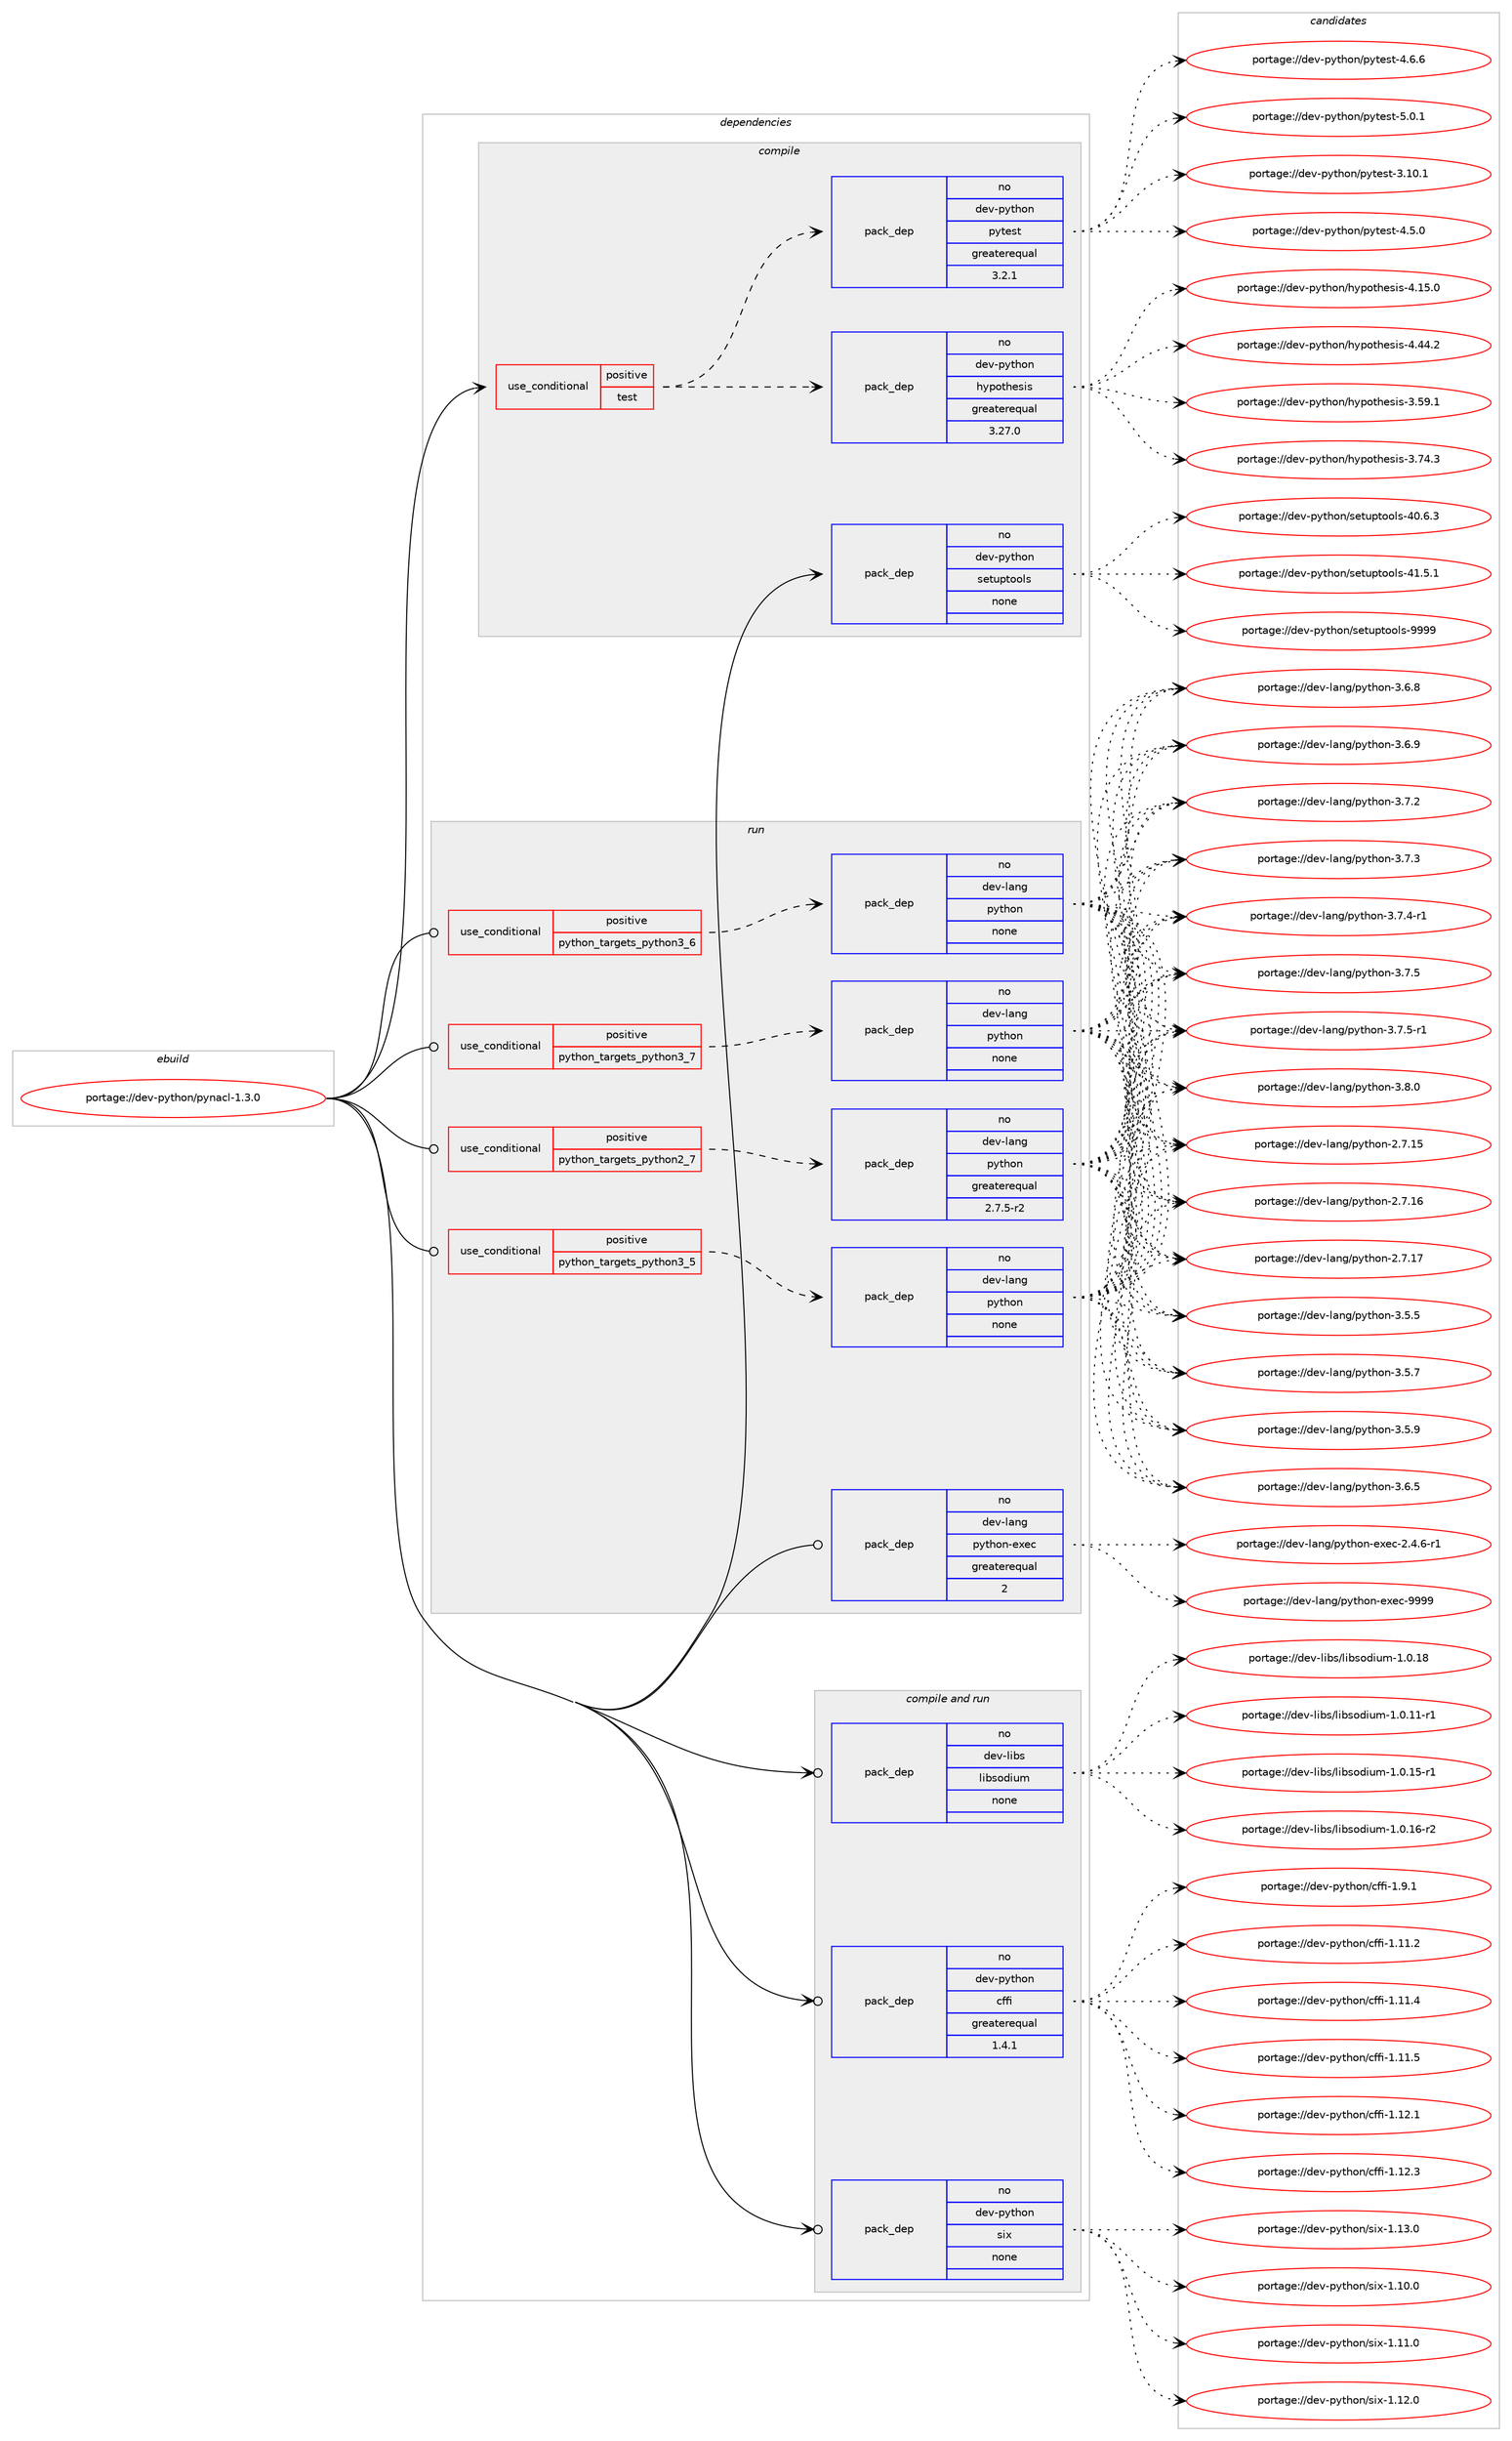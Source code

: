 digraph prolog {

# *************
# Graph options
# *************

newrank=true;
concentrate=true;
compound=true;
graph [rankdir=LR,fontname=Helvetica,fontsize=10,ranksep=1.5];#, ranksep=2.5, nodesep=0.2];
edge  [arrowhead=vee];
node  [fontname=Helvetica,fontsize=10];

# **********
# The ebuild
# **********

subgraph cluster_leftcol {
color=gray;
rank=same;
label=<<i>ebuild</i>>;
id [label="portage://dev-python/pynacl-1.3.0", color=red, width=4, href="../dev-python/pynacl-1.3.0.svg"];
}

# ****************
# The dependencies
# ****************

subgraph cluster_midcol {
color=gray;
label=<<i>dependencies</i>>;
subgraph cluster_compile {
fillcolor="#eeeeee";
style=filled;
label=<<i>compile</i>>;
subgraph cond35620 {
dependency162143 [label=<<TABLE BORDER="0" CELLBORDER="1" CELLSPACING="0" CELLPADDING="4"><TR><TD ROWSPAN="3" CELLPADDING="10">use_conditional</TD></TR><TR><TD>positive</TD></TR><TR><TD>test</TD></TR></TABLE>>, shape=none, color=red];
subgraph pack123154 {
dependency162144 [label=<<TABLE BORDER="0" CELLBORDER="1" CELLSPACING="0" CELLPADDING="4" WIDTH="220"><TR><TD ROWSPAN="6" CELLPADDING="30">pack_dep</TD></TR><TR><TD WIDTH="110">no</TD></TR><TR><TD>dev-python</TD></TR><TR><TD>hypothesis</TD></TR><TR><TD>greaterequal</TD></TR><TR><TD>3.27.0</TD></TR></TABLE>>, shape=none, color=blue];
}
dependency162143:e -> dependency162144:w [weight=20,style="dashed",arrowhead="vee"];
subgraph pack123155 {
dependency162145 [label=<<TABLE BORDER="0" CELLBORDER="1" CELLSPACING="0" CELLPADDING="4" WIDTH="220"><TR><TD ROWSPAN="6" CELLPADDING="30">pack_dep</TD></TR><TR><TD WIDTH="110">no</TD></TR><TR><TD>dev-python</TD></TR><TR><TD>pytest</TD></TR><TR><TD>greaterequal</TD></TR><TR><TD>3.2.1</TD></TR></TABLE>>, shape=none, color=blue];
}
dependency162143:e -> dependency162145:w [weight=20,style="dashed",arrowhead="vee"];
}
id:e -> dependency162143:w [weight=20,style="solid",arrowhead="vee"];
subgraph pack123156 {
dependency162146 [label=<<TABLE BORDER="0" CELLBORDER="1" CELLSPACING="0" CELLPADDING="4" WIDTH="220"><TR><TD ROWSPAN="6" CELLPADDING="30">pack_dep</TD></TR><TR><TD WIDTH="110">no</TD></TR><TR><TD>dev-python</TD></TR><TR><TD>setuptools</TD></TR><TR><TD>none</TD></TR><TR><TD></TD></TR></TABLE>>, shape=none, color=blue];
}
id:e -> dependency162146:w [weight=20,style="solid",arrowhead="vee"];
}
subgraph cluster_compileandrun {
fillcolor="#eeeeee";
style=filled;
label=<<i>compile and run</i>>;
subgraph pack123157 {
dependency162147 [label=<<TABLE BORDER="0" CELLBORDER="1" CELLSPACING="0" CELLPADDING="4" WIDTH="220"><TR><TD ROWSPAN="6" CELLPADDING="30">pack_dep</TD></TR><TR><TD WIDTH="110">no</TD></TR><TR><TD>dev-libs</TD></TR><TR><TD>libsodium</TD></TR><TR><TD>none</TD></TR><TR><TD></TD></TR></TABLE>>, shape=none, color=blue];
}
id:e -> dependency162147:w [weight=20,style="solid",arrowhead="odotvee"];
subgraph pack123158 {
dependency162148 [label=<<TABLE BORDER="0" CELLBORDER="1" CELLSPACING="0" CELLPADDING="4" WIDTH="220"><TR><TD ROWSPAN="6" CELLPADDING="30">pack_dep</TD></TR><TR><TD WIDTH="110">no</TD></TR><TR><TD>dev-python</TD></TR><TR><TD>cffi</TD></TR><TR><TD>greaterequal</TD></TR><TR><TD>1.4.1</TD></TR></TABLE>>, shape=none, color=blue];
}
id:e -> dependency162148:w [weight=20,style="solid",arrowhead="odotvee"];
subgraph pack123159 {
dependency162149 [label=<<TABLE BORDER="0" CELLBORDER="1" CELLSPACING="0" CELLPADDING="4" WIDTH="220"><TR><TD ROWSPAN="6" CELLPADDING="30">pack_dep</TD></TR><TR><TD WIDTH="110">no</TD></TR><TR><TD>dev-python</TD></TR><TR><TD>six</TD></TR><TR><TD>none</TD></TR><TR><TD></TD></TR></TABLE>>, shape=none, color=blue];
}
id:e -> dependency162149:w [weight=20,style="solid",arrowhead="odotvee"];
}
subgraph cluster_run {
fillcolor="#eeeeee";
style=filled;
label=<<i>run</i>>;
subgraph cond35621 {
dependency162150 [label=<<TABLE BORDER="0" CELLBORDER="1" CELLSPACING="0" CELLPADDING="4"><TR><TD ROWSPAN="3" CELLPADDING="10">use_conditional</TD></TR><TR><TD>positive</TD></TR><TR><TD>python_targets_python2_7</TD></TR></TABLE>>, shape=none, color=red];
subgraph pack123160 {
dependency162151 [label=<<TABLE BORDER="0" CELLBORDER="1" CELLSPACING="0" CELLPADDING="4" WIDTH="220"><TR><TD ROWSPAN="6" CELLPADDING="30">pack_dep</TD></TR><TR><TD WIDTH="110">no</TD></TR><TR><TD>dev-lang</TD></TR><TR><TD>python</TD></TR><TR><TD>greaterequal</TD></TR><TR><TD>2.7.5-r2</TD></TR></TABLE>>, shape=none, color=blue];
}
dependency162150:e -> dependency162151:w [weight=20,style="dashed",arrowhead="vee"];
}
id:e -> dependency162150:w [weight=20,style="solid",arrowhead="odot"];
subgraph cond35622 {
dependency162152 [label=<<TABLE BORDER="0" CELLBORDER="1" CELLSPACING="0" CELLPADDING="4"><TR><TD ROWSPAN="3" CELLPADDING="10">use_conditional</TD></TR><TR><TD>positive</TD></TR><TR><TD>python_targets_python3_5</TD></TR></TABLE>>, shape=none, color=red];
subgraph pack123161 {
dependency162153 [label=<<TABLE BORDER="0" CELLBORDER="1" CELLSPACING="0" CELLPADDING="4" WIDTH="220"><TR><TD ROWSPAN="6" CELLPADDING="30">pack_dep</TD></TR><TR><TD WIDTH="110">no</TD></TR><TR><TD>dev-lang</TD></TR><TR><TD>python</TD></TR><TR><TD>none</TD></TR><TR><TD></TD></TR></TABLE>>, shape=none, color=blue];
}
dependency162152:e -> dependency162153:w [weight=20,style="dashed",arrowhead="vee"];
}
id:e -> dependency162152:w [weight=20,style="solid",arrowhead="odot"];
subgraph cond35623 {
dependency162154 [label=<<TABLE BORDER="0" CELLBORDER="1" CELLSPACING="0" CELLPADDING="4"><TR><TD ROWSPAN="3" CELLPADDING="10">use_conditional</TD></TR><TR><TD>positive</TD></TR><TR><TD>python_targets_python3_6</TD></TR></TABLE>>, shape=none, color=red];
subgraph pack123162 {
dependency162155 [label=<<TABLE BORDER="0" CELLBORDER="1" CELLSPACING="0" CELLPADDING="4" WIDTH="220"><TR><TD ROWSPAN="6" CELLPADDING="30">pack_dep</TD></TR><TR><TD WIDTH="110">no</TD></TR><TR><TD>dev-lang</TD></TR><TR><TD>python</TD></TR><TR><TD>none</TD></TR><TR><TD></TD></TR></TABLE>>, shape=none, color=blue];
}
dependency162154:e -> dependency162155:w [weight=20,style="dashed",arrowhead="vee"];
}
id:e -> dependency162154:w [weight=20,style="solid",arrowhead="odot"];
subgraph cond35624 {
dependency162156 [label=<<TABLE BORDER="0" CELLBORDER="1" CELLSPACING="0" CELLPADDING="4"><TR><TD ROWSPAN="3" CELLPADDING="10">use_conditional</TD></TR><TR><TD>positive</TD></TR><TR><TD>python_targets_python3_7</TD></TR></TABLE>>, shape=none, color=red];
subgraph pack123163 {
dependency162157 [label=<<TABLE BORDER="0" CELLBORDER="1" CELLSPACING="0" CELLPADDING="4" WIDTH="220"><TR><TD ROWSPAN="6" CELLPADDING="30">pack_dep</TD></TR><TR><TD WIDTH="110">no</TD></TR><TR><TD>dev-lang</TD></TR><TR><TD>python</TD></TR><TR><TD>none</TD></TR><TR><TD></TD></TR></TABLE>>, shape=none, color=blue];
}
dependency162156:e -> dependency162157:w [weight=20,style="dashed",arrowhead="vee"];
}
id:e -> dependency162156:w [weight=20,style="solid",arrowhead="odot"];
subgraph pack123164 {
dependency162158 [label=<<TABLE BORDER="0" CELLBORDER="1" CELLSPACING="0" CELLPADDING="4" WIDTH="220"><TR><TD ROWSPAN="6" CELLPADDING="30">pack_dep</TD></TR><TR><TD WIDTH="110">no</TD></TR><TR><TD>dev-lang</TD></TR><TR><TD>python-exec</TD></TR><TR><TD>greaterequal</TD></TR><TR><TD>2</TD></TR></TABLE>>, shape=none, color=blue];
}
id:e -> dependency162158:w [weight=20,style="solid",arrowhead="odot"];
}
}

# **************
# The candidates
# **************

subgraph cluster_choices {
rank=same;
color=gray;
label=<<i>candidates</i>>;

subgraph choice123154 {
color=black;
nodesep=1;
choiceportage100101118451121211161041111104710412111211111610410111510511545514653574649 [label="portage://dev-python/hypothesis-3.59.1", color=red, width=4,href="../dev-python/hypothesis-3.59.1.svg"];
choiceportage100101118451121211161041111104710412111211111610410111510511545514655524651 [label="portage://dev-python/hypothesis-3.74.3", color=red, width=4,href="../dev-python/hypothesis-3.74.3.svg"];
choiceportage100101118451121211161041111104710412111211111610410111510511545524649534648 [label="portage://dev-python/hypothesis-4.15.0", color=red, width=4,href="../dev-python/hypothesis-4.15.0.svg"];
choiceportage100101118451121211161041111104710412111211111610410111510511545524652524650 [label="portage://dev-python/hypothesis-4.44.2", color=red, width=4,href="../dev-python/hypothesis-4.44.2.svg"];
dependency162144:e -> choiceportage100101118451121211161041111104710412111211111610410111510511545514653574649:w [style=dotted,weight="100"];
dependency162144:e -> choiceportage100101118451121211161041111104710412111211111610410111510511545514655524651:w [style=dotted,weight="100"];
dependency162144:e -> choiceportage100101118451121211161041111104710412111211111610410111510511545524649534648:w [style=dotted,weight="100"];
dependency162144:e -> choiceportage100101118451121211161041111104710412111211111610410111510511545524652524650:w [style=dotted,weight="100"];
}
subgraph choice123155 {
color=black;
nodesep=1;
choiceportage100101118451121211161041111104711212111610111511645514649484649 [label="portage://dev-python/pytest-3.10.1", color=red, width=4,href="../dev-python/pytest-3.10.1.svg"];
choiceportage1001011184511212111610411111047112121116101115116455246534648 [label="portage://dev-python/pytest-4.5.0", color=red, width=4,href="../dev-python/pytest-4.5.0.svg"];
choiceportage1001011184511212111610411111047112121116101115116455246544654 [label="portage://dev-python/pytest-4.6.6", color=red, width=4,href="../dev-python/pytest-4.6.6.svg"];
choiceportage1001011184511212111610411111047112121116101115116455346484649 [label="portage://dev-python/pytest-5.0.1", color=red, width=4,href="../dev-python/pytest-5.0.1.svg"];
dependency162145:e -> choiceportage100101118451121211161041111104711212111610111511645514649484649:w [style=dotted,weight="100"];
dependency162145:e -> choiceportage1001011184511212111610411111047112121116101115116455246534648:w [style=dotted,weight="100"];
dependency162145:e -> choiceportage1001011184511212111610411111047112121116101115116455246544654:w [style=dotted,weight="100"];
dependency162145:e -> choiceportage1001011184511212111610411111047112121116101115116455346484649:w [style=dotted,weight="100"];
}
subgraph choice123156 {
color=black;
nodesep=1;
choiceportage100101118451121211161041111104711510111611711211611111110811545524846544651 [label="portage://dev-python/setuptools-40.6.3", color=red, width=4,href="../dev-python/setuptools-40.6.3.svg"];
choiceportage100101118451121211161041111104711510111611711211611111110811545524946534649 [label="portage://dev-python/setuptools-41.5.1", color=red, width=4,href="../dev-python/setuptools-41.5.1.svg"];
choiceportage10010111845112121116104111110471151011161171121161111111081154557575757 [label="portage://dev-python/setuptools-9999", color=red, width=4,href="../dev-python/setuptools-9999.svg"];
dependency162146:e -> choiceportage100101118451121211161041111104711510111611711211611111110811545524846544651:w [style=dotted,weight="100"];
dependency162146:e -> choiceportage100101118451121211161041111104711510111611711211611111110811545524946534649:w [style=dotted,weight="100"];
dependency162146:e -> choiceportage10010111845112121116104111110471151011161171121161111111081154557575757:w [style=dotted,weight="100"];
}
subgraph choice123157 {
color=black;
nodesep=1;
choiceportage10010111845108105981154710810598115111100105117109454946484649494511449 [label="portage://dev-libs/libsodium-1.0.11-r1", color=red, width=4,href="../dev-libs/libsodium-1.0.11-r1.svg"];
choiceportage10010111845108105981154710810598115111100105117109454946484649534511449 [label="portage://dev-libs/libsodium-1.0.15-r1", color=red, width=4,href="../dev-libs/libsodium-1.0.15-r1.svg"];
choiceportage10010111845108105981154710810598115111100105117109454946484649544511450 [label="portage://dev-libs/libsodium-1.0.16-r2", color=red, width=4,href="../dev-libs/libsodium-1.0.16-r2.svg"];
choiceportage1001011184510810598115471081059811511110010511710945494648464956 [label="portage://dev-libs/libsodium-1.0.18", color=red, width=4,href="../dev-libs/libsodium-1.0.18.svg"];
dependency162147:e -> choiceportage10010111845108105981154710810598115111100105117109454946484649494511449:w [style=dotted,weight="100"];
dependency162147:e -> choiceportage10010111845108105981154710810598115111100105117109454946484649534511449:w [style=dotted,weight="100"];
dependency162147:e -> choiceportage10010111845108105981154710810598115111100105117109454946484649544511450:w [style=dotted,weight="100"];
dependency162147:e -> choiceportage1001011184510810598115471081059811511110010511710945494648464956:w [style=dotted,weight="100"];
}
subgraph choice123158 {
color=black;
nodesep=1;
choiceportage10010111845112121116104111110479910210210545494649494650 [label="portage://dev-python/cffi-1.11.2", color=red, width=4,href="../dev-python/cffi-1.11.2.svg"];
choiceportage10010111845112121116104111110479910210210545494649494652 [label="portage://dev-python/cffi-1.11.4", color=red, width=4,href="../dev-python/cffi-1.11.4.svg"];
choiceportage10010111845112121116104111110479910210210545494649494653 [label="portage://dev-python/cffi-1.11.5", color=red, width=4,href="../dev-python/cffi-1.11.5.svg"];
choiceportage10010111845112121116104111110479910210210545494649504649 [label="portage://dev-python/cffi-1.12.1", color=red, width=4,href="../dev-python/cffi-1.12.1.svg"];
choiceportage10010111845112121116104111110479910210210545494649504651 [label="portage://dev-python/cffi-1.12.3", color=red, width=4,href="../dev-python/cffi-1.12.3.svg"];
choiceportage100101118451121211161041111104799102102105454946574649 [label="portage://dev-python/cffi-1.9.1", color=red, width=4,href="../dev-python/cffi-1.9.1.svg"];
dependency162148:e -> choiceportage10010111845112121116104111110479910210210545494649494650:w [style=dotted,weight="100"];
dependency162148:e -> choiceportage10010111845112121116104111110479910210210545494649494652:w [style=dotted,weight="100"];
dependency162148:e -> choiceportage10010111845112121116104111110479910210210545494649494653:w [style=dotted,weight="100"];
dependency162148:e -> choiceportage10010111845112121116104111110479910210210545494649504649:w [style=dotted,weight="100"];
dependency162148:e -> choiceportage10010111845112121116104111110479910210210545494649504651:w [style=dotted,weight="100"];
dependency162148:e -> choiceportage100101118451121211161041111104799102102105454946574649:w [style=dotted,weight="100"];
}
subgraph choice123159 {
color=black;
nodesep=1;
choiceportage100101118451121211161041111104711510512045494649484648 [label="portage://dev-python/six-1.10.0", color=red, width=4,href="../dev-python/six-1.10.0.svg"];
choiceportage100101118451121211161041111104711510512045494649494648 [label="portage://dev-python/six-1.11.0", color=red, width=4,href="../dev-python/six-1.11.0.svg"];
choiceportage100101118451121211161041111104711510512045494649504648 [label="portage://dev-python/six-1.12.0", color=red, width=4,href="../dev-python/six-1.12.0.svg"];
choiceportage100101118451121211161041111104711510512045494649514648 [label="portage://dev-python/six-1.13.0", color=red, width=4,href="../dev-python/six-1.13.0.svg"];
dependency162149:e -> choiceportage100101118451121211161041111104711510512045494649484648:w [style=dotted,weight="100"];
dependency162149:e -> choiceportage100101118451121211161041111104711510512045494649494648:w [style=dotted,weight="100"];
dependency162149:e -> choiceportage100101118451121211161041111104711510512045494649504648:w [style=dotted,weight="100"];
dependency162149:e -> choiceportage100101118451121211161041111104711510512045494649514648:w [style=dotted,weight="100"];
}
subgraph choice123160 {
color=black;
nodesep=1;
choiceportage10010111845108971101034711212111610411111045504655464953 [label="portage://dev-lang/python-2.7.15", color=red, width=4,href="../dev-lang/python-2.7.15.svg"];
choiceportage10010111845108971101034711212111610411111045504655464954 [label="portage://dev-lang/python-2.7.16", color=red, width=4,href="../dev-lang/python-2.7.16.svg"];
choiceportage10010111845108971101034711212111610411111045504655464955 [label="portage://dev-lang/python-2.7.17", color=red, width=4,href="../dev-lang/python-2.7.17.svg"];
choiceportage100101118451089711010347112121116104111110455146534653 [label="portage://dev-lang/python-3.5.5", color=red, width=4,href="../dev-lang/python-3.5.5.svg"];
choiceportage100101118451089711010347112121116104111110455146534655 [label="portage://dev-lang/python-3.5.7", color=red, width=4,href="../dev-lang/python-3.5.7.svg"];
choiceportage100101118451089711010347112121116104111110455146534657 [label="portage://dev-lang/python-3.5.9", color=red, width=4,href="../dev-lang/python-3.5.9.svg"];
choiceportage100101118451089711010347112121116104111110455146544653 [label="portage://dev-lang/python-3.6.5", color=red, width=4,href="../dev-lang/python-3.6.5.svg"];
choiceportage100101118451089711010347112121116104111110455146544656 [label="portage://dev-lang/python-3.6.8", color=red, width=4,href="../dev-lang/python-3.6.8.svg"];
choiceportage100101118451089711010347112121116104111110455146544657 [label="portage://dev-lang/python-3.6.9", color=red, width=4,href="../dev-lang/python-3.6.9.svg"];
choiceportage100101118451089711010347112121116104111110455146554650 [label="portage://dev-lang/python-3.7.2", color=red, width=4,href="../dev-lang/python-3.7.2.svg"];
choiceportage100101118451089711010347112121116104111110455146554651 [label="portage://dev-lang/python-3.7.3", color=red, width=4,href="../dev-lang/python-3.7.3.svg"];
choiceportage1001011184510897110103471121211161041111104551465546524511449 [label="portage://dev-lang/python-3.7.4-r1", color=red, width=4,href="../dev-lang/python-3.7.4-r1.svg"];
choiceportage100101118451089711010347112121116104111110455146554653 [label="portage://dev-lang/python-3.7.5", color=red, width=4,href="../dev-lang/python-3.7.5.svg"];
choiceportage1001011184510897110103471121211161041111104551465546534511449 [label="portage://dev-lang/python-3.7.5-r1", color=red, width=4,href="../dev-lang/python-3.7.5-r1.svg"];
choiceportage100101118451089711010347112121116104111110455146564648 [label="portage://dev-lang/python-3.8.0", color=red, width=4,href="../dev-lang/python-3.8.0.svg"];
dependency162151:e -> choiceportage10010111845108971101034711212111610411111045504655464953:w [style=dotted,weight="100"];
dependency162151:e -> choiceportage10010111845108971101034711212111610411111045504655464954:w [style=dotted,weight="100"];
dependency162151:e -> choiceportage10010111845108971101034711212111610411111045504655464955:w [style=dotted,weight="100"];
dependency162151:e -> choiceportage100101118451089711010347112121116104111110455146534653:w [style=dotted,weight="100"];
dependency162151:e -> choiceportage100101118451089711010347112121116104111110455146534655:w [style=dotted,weight="100"];
dependency162151:e -> choiceportage100101118451089711010347112121116104111110455146534657:w [style=dotted,weight="100"];
dependency162151:e -> choiceportage100101118451089711010347112121116104111110455146544653:w [style=dotted,weight="100"];
dependency162151:e -> choiceportage100101118451089711010347112121116104111110455146544656:w [style=dotted,weight="100"];
dependency162151:e -> choiceportage100101118451089711010347112121116104111110455146544657:w [style=dotted,weight="100"];
dependency162151:e -> choiceportage100101118451089711010347112121116104111110455146554650:w [style=dotted,weight="100"];
dependency162151:e -> choiceportage100101118451089711010347112121116104111110455146554651:w [style=dotted,weight="100"];
dependency162151:e -> choiceportage1001011184510897110103471121211161041111104551465546524511449:w [style=dotted,weight="100"];
dependency162151:e -> choiceportage100101118451089711010347112121116104111110455146554653:w [style=dotted,weight="100"];
dependency162151:e -> choiceportage1001011184510897110103471121211161041111104551465546534511449:w [style=dotted,weight="100"];
dependency162151:e -> choiceportage100101118451089711010347112121116104111110455146564648:w [style=dotted,weight="100"];
}
subgraph choice123161 {
color=black;
nodesep=1;
choiceportage10010111845108971101034711212111610411111045504655464953 [label="portage://dev-lang/python-2.7.15", color=red, width=4,href="../dev-lang/python-2.7.15.svg"];
choiceportage10010111845108971101034711212111610411111045504655464954 [label="portage://dev-lang/python-2.7.16", color=red, width=4,href="../dev-lang/python-2.7.16.svg"];
choiceportage10010111845108971101034711212111610411111045504655464955 [label="portage://dev-lang/python-2.7.17", color=red, width=4,href="../dev-lang/python-2.7.17.svg"];
choiceportage100101118451089711010347112121116104111110455146534653 [label="portage://dev-lang/python-3.5.5", color=red, width=4,href="../dev-lang/python-3.5.5.svg"];
choiceportage100101118451089711010347112121116104111110455146534655 [label="portage://dev-lang/python-3.5.7", color=red, width=4,href="../dev-lang/python-3.5.7.svg"];
choiceportage100101118451089711010347112121116104111110455146534657 [label="portage://dev-lang/python-3.5.9", color=red, width=4,href="../dev-lang/python-3.5.9.svg"];
choiceportage100101118451089711010347112121116104111110455146544653 [label="portage://dev-lang/python-3.6.5", color=red, width=4,href="../dev-lang/python-3.6.5.svg"];
choiceportage100101118451089711010347112121116104111110455146544656 [label="portage://dev-lang/python-3.6.8", color=red, width=4,href="../dev-lang/python-3.6.8.svg"];
choiceportage100101118451089711010347112121116104111110455146544657 [label="portage://dev-lang/python-3.6.9", color=red, width=4,href="../dev-lang/python-3.6.9.svg"];
choiceportage100101118451089711010347112121116104111110455146554650 [label="portage://dev-lang/python-3.7.2", color=red, width=4,href="../dev-lang/python-3.7.2.svg"];
choiceportage100101118451089711010347112121116104111110455146554651 [label="portage://dev-lang/python-3.7.3", color=red, width=4,href="../dev-lang/python-3.7.3.svg"];
choiceportage1001011184510897110103471121211161041111104551465546524511449 [label="portage://dev-lang/python-3.7.4-r1", color=red, width=4,href="../dev-lang/python-3.7.4-r1.svg"];
choiceportage100101118451089711010347112121116104111110455146554653 [label="portage://dev-lang/python-3.7.5", color=red, width=4,href="../dev-lang/python-3.7.5.svg"];
choiceportage1001011184510897110103471121211161041111104551465546534511449 [label="portage://dev-lang/python-3.7.5-r1", color=red, width=4,href="../dev-lang/python-3.7.5-r1.svg"];
choiceportage100101118451089711010347112121116104111110455146564648 [label="portage://dev-lang/python-3.8.0", color=red, width=4,href="../dev-lang/python-3.8.0.svg"];
dependency162153:e -> choiceportage10010111845108971101034711212111610411111045504655464953:w [style=dotted,weight="100"];
dependency162153:e -> choiceportage10010111845108971101034711212111610411111045504655464954:w [style=dotted,weight="100"];
dependency162153:e -> choiceportage10010111845108971101034711212111610411111045504655464955:w [style=dotted,weight="100"];
dependency162153:e -> choiceportage100101118451089711010347112121116104111110455146534653:w [style=dotted,weight="100"];
dependency162153:e -> choiceportage100101118451089711010347112121116104111110455146534655:w [style=dotted,weight="100"];
dependency162153:e -> choiceportage100101118451089711010347112121116104111110455146534657:w [style=dotted,weight="100"];
dependency162153:e -> choiceportage100101118451089711010347112121116104111110455146544653:w [style=dotted,weight="100"];
dependency162153:e -> choiceportage100101118451089711010347112121116104111110455146544656:w [style=dotted,weight="100"];
dependency162153:e -> choiceportage100101118451089711010347112121116104111110455146544657:w [style=dotted,weight="100"];
dependency162153:e -> choiceportage100101118451089711010347112121116104111110455146554650:w [style=dotted,weight="100"];
dependency162153:e -> choiceportage100101118451089711010347112121116104111110455146554651:w [style=dotted,weight="100"];
dependency162153:e -> choiceportage1001011184510897110103471121211161041111104551465546524511449:w [style=dotted,weight="100"];
dependency162153:e -> choiceportage100101118451089711010347112121116104111110455146554653:w [style=dotted,weight="100"];
dependency162153:e -> choiceportage1001011184510897110103471121211161041111104551465546534511449:w [style=dotted,weight="100"];
dependency162153:e -> choiceportage100101118451089711010347112121116104111110455146564648:w [style=dotted,weight="100"];
}
subgraph choice123162 {
color=black;
nodesep=1;
choiceportage10010111845108971101034711212111610411111045504655464953 [label="portage://dev-lang/python-2.7.15", color=red, width=4,href="../dev-lang/python-2.7.15.svg"];
choiceportage10010111845108971101034711212111610411111045504655464954 [label="portage://dev-lang/python-2.7.16", color=red, width=4,href="../dev-lang/python-2.7.16.svg"];
choiceportage10010111845108971101034711212111610411111045504655464955 [label="portage://dev-lang/python-2.7.17", color=red, width=4,href="../dev-lang/python-2.7.17.svg"];
choiceportage100101118451089711010347112121116104111110455146534653 [label="portage://dev-lang/python-3.5.5", color=red, width=4,href="../dev-lang/python-3.5.5.svg"];
choiceportage100101118451089711010347112121116104111110455146534655 [label="portage://dev-lang/python-3.5.7", color=red, width=4,href="../dev-lang/python-3.5.7.svg"];
choiceportage100101118451089711010347112121116104111110455146534657 [label="portage://dev-lang/python-3.5.9", color=red, width=4,href="../dev-lang/python-3.5.9.svg"];
choiceportage100101118451089711010347112121116104111110455146544653 [label="portage://dev-lang/python-3.6.5", color=red, width=4,href="../dev-lang/python-3.6.5.svg"];
choiceportage100101118451089711010347112121116104111110455146544656 [label="portage://dev-lang/python-3.6.8", color=red, width=4,href="../dev-lang/python-3.6.8.svg"];
choiceportage100101118451089711010347112121116104111110455146544657 [label="portage://dev-lang/python-3.6.9", color=red, width=4,href="../dev-lang/python-3.6.9.svg"];
choiceportage100101118451089711010347112121116104111110455146554650 [label="portage://dev-lang/python-3.7.2", color=red, width=4,href="../dev-lang/python-3.7.2.svg"];
choiceportage100101118451089711010347112121116104111110455146554651 [label="portage://dev-lang/python-3.7.3", color=red, width=4,href="../dev-lang/python-3.7.3.svg"];
choiceportage1001011184510897110103471121211161041111104551465546524511449 [label="portage://dev-lang/python-3.7.4-r1", color=red, width=4,href="../dev-lang/python-3.7.4-r1.svg"];
choiceportage100101118451089711010347112121116104111110455146554653 [label="portage://dev-lang/python-3.7.5", color=red, width=4,href="../dev-lang/python-3.7.5.svg"];
choiceportage1001011184510897110103471121211161041111104551465546534511449 [label="portage://dev-lang/python-3.7.5-r1", color=red, width=4,href="../dev-lang/python-3.7.5-r1.svg"];
choiceportage100101118451089711010347112121116104111110455146564648 [label="portage://dev-lang/python-3.8.0", color=red, width=4,href="../dev-lang/python-3.8.0.svg"];
dependency162155:e -> choiceportage10010111845108971101034711212111610411111045504655464953:w [style=dotted,weight="100"];
dependency162155:e -> choiceportage10010111845108971101034711212111610411111045504655464954:w [style=dotted,weight="100"];
dependency162155:e -> choiceportage10010111845108971101034711212111610411111045504655464955:w [style=dotted,weight="100"];
dependency162155:e -> choiceportage100101118451089711010347112121116104111110455146534653:w [style=dotted,weight="100"];
dependency162155:e -> choiceportage100101118451089711010347112121116104111110455146534655:w [style=dotted,weight="100"];
dependency162155:e -> choiceportage100101118451089711010347112121116104111110455146534657:w [style=dotted,weight="100"];
dependency162155:e -> choiceportage100101118451089711010347112121116104111110455146544653:w [style=dotted,weight="100"];
dependency162155:e -> choiceportage100101118451089711010347112121116104111110455146544656:w [style=dotted,weight="100"];
dependency162155:e -> choiceportage100101118451089711010347112121116104111110455146544657:w [style=dotted,weight="100"];
dependency162155:e -> choiceportage100101118451089711010347112121116104111110455146554650:w [style=dotted,weight="100"];
dependency162155:e -> choiceportage100101118451089711010347112121116104111110455146554651:w [style=dotted,weight="100"];
dependency162155:e -> choiceportage1001011184510897110103471121211161041111104551465546524511449:w [style=dotted,weight="100"];
dependency162155:e -> choiceportage100101118451089711010347112121116104111110455146554653:w [style=dotted,weight="100"];
dependency162155:e -> choiceportage1001011184510897110103471121211161041111104551465546534511449:w [style=dotted,weight="100"];
dependency162155:e -> choiceportage100101118451089711010347112121116104111110455146564648:w [style=dotted,weight="100"];
}
subgraph choice123163 {
color=black;
nodesep=1;
choiceportage10010111845108971101034711212111610411111045504655464953 [label="portage://dev-lang/python-2.7.15", color=red, width=4,href="../dev-lang/python-2.7.15.svg"];
choiceportage10010111845108971101034711212111610411111045504655464954 [label="portage://dev-lang/python-2.7.16", color=red, width=4,href="../dev-lang/python-2.7.16.svg"];
choiceportage10010111845108971101034711212111610411111045504655464955 [label="portage://dev-lang/python-2.7.17", color=red, width=4,href="../dev-lang/python-2.7.17.svg"];
choiceportage100101118451089711010347112121116104111110455146534653 [label="portage://dev-lang/python-3.5.5", color=red, width=4,href="../dev-lang/python-3.5.5.svg"];
choiceportage100101118451089711010347112121116104111110455146534655 [label="portage://dev-lang/python-3.5.7", color=red, width=4,href="../dev-lang/python-3.5.7.svg"];
choiceportage100101118451089711010347112121116104111110455146534657 [label="portage://dev-lang/python-3.5.9", color=red, width=4,href="../dev-lang/python-3.5.9.svg"];
choiceportage100101118451089711010347112121116104111110455146544653 [label="portage://dev-lang/python-3.6.5", color=red, width=4,href="../dev-lang/python-3.6.5.svg"];
choiceportage100101118451089711010347112121116104111110455146544656 [label="portage://dev-lang/python-3.6.8", color=red, width=4,href="../dev-lang/python-3.6.8.svg"];
choiceportage100101118451089711010347112121116104111110455146544657 [label="portage://dev-lang/python-3.6.9", color=red, width=4,href="../dev-lang/python-3.6.9.svg"];
choiceportage100101118451089711010347112121116104111110455146554650 [label="portage://dev-lang/python-3.7.2", color=red, width=4,href="../dev-lang/python-3.7.2.svg"];
choiceportage100101118451089711010347112121116104111110455146554651 [label="portage://dev-lang/python-3.7.3", color=red, width=4,href="../dev-lang/python-3.7.3.svg"];
choiceportage1001011184510897110103471121211161041111104551465546524511449 [label="portage://dev-lang/python-3.7.4-r1", color=red, width=4,href="../dev-lang/python-3.7.4-r1.svg"];
choiceportage100101118451089711010347112121116104111110455146554653 [label="portage://dev-lang/python-3.7.5", color=red, width=4,href="../dev-lang/python-3.7.5.svg"];
choiceportage1001011184510897110103471121211161041111104551465546534511449 [label="portage://dev-lang/python-3.7.5-r1", color=red, width=4,href="../dev-lang/python-3.7.5-r1.svg"];
choiceportage100101118451089711010347112121116104111110455146564648 [label="portage://dev-lang/python-3.8.0", color=red, width=4,href="../dev-lang/python-3.8.0.svg"];
dependency162157:e -> choiceportage10010111845108971101034711212111610411111045504655464953:w [style=dotted,weight="100"];
dependency162157:e -> choiceportage10010111845108971101034711212111610411111045504655464954:w [style=dotted,weight="100"];
dependency162157:e -> choiceportage10010111845108971101034711212111610411111045504655464955:w [style=dotted,weight="100"];
dependency162157:e -> choiceportage100101118451089711010347112121116104111110455146534653:w [style=dotted,weight="100"];
dependency162157:e -> choiceportage100101118451089711010347112121116104111110455146534655:w [style=dotted,weight="100"];
dependency162157:e -> choiceportage100101118451089711010347112121116104111110455146534657:w [style=dotted,weight="100"];
dependency162157:e -> choiceportage100101118451089711010347112121116104111110455146544653:w [style=dotted,weight="100"];
dependency162157:e -> choiceportage100101118451089711010347112121116104111110455146544656:w [style=dotted,weight="100"];
dependency162157:e -> choiceportage100101118451089711010347112121116104111110455146544657:w [style=dotted,weight="100"];
dependency162157:e -> choiceportage100101118451089711010347112121116104111110455146554650:w [style=dotted,weight="100"];
dependency162157:e -> choiceportage100101118451089711010347112121116104111110455146554651:w [style=dotted,weight="100"];
dependency162157:e -> choiceportage1001011184510897110103471121211161041111104551465546524511449:w [style=dotted,weight="100"];
dependency162157:e -> choiceportage100101118451089711010347112121116104111110455146554653:w [style=dotted,weight="100"];
dependency162157:e -> choiceportage1001011184510897110103471121211161041111104551465546534511449:w [style=dotted,weight="100"];
dependency162157:e -> choiceportage100101118451089711010347112121116104111110455146564648:w [style=dotted,weight="100"];
}
subgraph choice123164 {
color=black;
nodesep=1;
choiceportage10010111845108971101034711212111610411111045101120101994550465246544511449 [label="portage://dev-lang/python-exec-2.4.6-r1", color=red, width=4,href="../dev-lang/python-exec-2.4.6-r1.svg"];
choiceportage10010111845108971101034711212111610411111045101120101994557575757 [label="portage://dev-lang/python-exec-9999", color=red, width=4,href="../dev-lang/python-exec-9999.svg"];
dependency162158:e -> choiceportage10010111845108971101034711212111610411111045101120101994550465246544511449:w [style=dotted,weight="100"];
dependency162158:e -> choiceportage10010111845108971101034711212111610411111045101120101994557575757:w [style=dotted,weight="100"];
}
}

}
